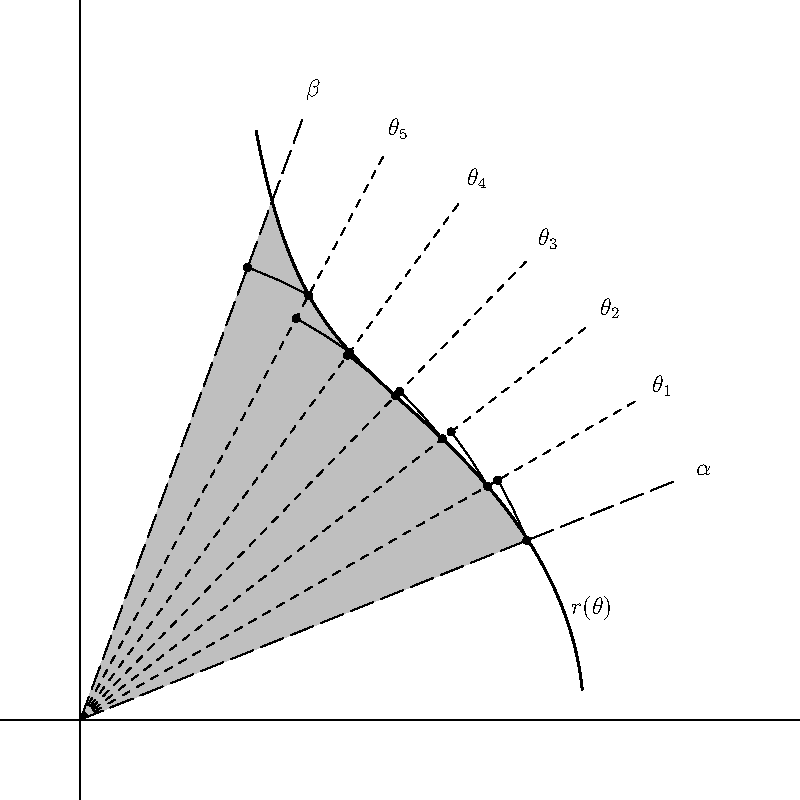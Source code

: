 
	size(400);
	import graph;
    
	//Polar Graph
   // draw(arc((0,0), r=0.5, angle1=0, angle2=90),gray);
  //  draw(arc((0,0), r=1, angle1=0, angle2=90),gray);
  //  draw(arc((0,0), r=1.5, angle1=0, angle2=90),gray);
  //  draw(arc((0,0), r=2, angle1=0, angle2=90),gray);
    
  //  draw((0,0)--(2.2*Cos(30),2.2*Sin(30)),grey);
	//draw((0,0)--(2.2*Cos(60),2.2*Sin(60)),grey);
	
	//Function
	real f(real x)
    {
    	return sqrt(-(x^2)/(x^(0.5))+x^(-4)+2-x^(-3.7));
    }
    path p=buildcycle((0,0)--(0.6,f(0.6)),graph(f,0.6,1.4),(0,0)--(1.4,f(1.4)));
    fill(p,mediumgray);
    
    draw(graph(f,0.55,1.57,n=500),linewidth(1pt));
    label("$r(\theta)$",(1.6,0.35));
    
    //Area
    draw((0,0)--(2*Cos(21.871),2*Sin(21.871)),longdashed);
    draw((0,0)--(2*Cos(69.7),2*Sin(69.7)),longdashed);
    
    draw((0,0)--(2*Cos(29.8425),2*Sin(29.8425)),dashed);
    draw((0,0)--(2*Cos(37.813),2*Sin(37.813)),dashed);
    draw((0,0)--(2*Cos(45.7855),2*Sin(45.7855)),dashed);
    draw((0,0)--(2*Cos(53.756),2*Sin(53.756)),dashed);
    draw((0,0)--(2*Cos(61.7285),2*Sin(61.7285)),dashed);
    
    draw(arc((0,0), r=1.5055, angle1=21.871, angle2=29.8425));
    draw(arc((0,0), r=1.4683, angle1=29.8425, angle2=37.813));
    draw(arc((0,0), r=1.4330, angle1=37.813, angle2=45.7855));
    draw(arc((0,0), r=1.4136, angle1=45.7855, angle2=53.756));
    draw(arc((0,0), r=1.4247, angle1=53.756, angle2=61.7285));
    draw(arc((0,0), r=1.5079, angle1=61.7285, angle2=69.7));
    
    dot((1.5055*Cos(21.871),1.5055*Sin(21.871)),linewidth(4pt));
    dot((1.5055*Cos(29.8425),1.5055*Sin(29.8425)),linewidth(4pt));
    dot((1.4683*Cos(29.8425),1.4683*Sin(29.8425)),linewidth(4pt));
    dot((1.4683*Cos(37.813),1.4683*Sin(37.813)),linewidth(4pt));
    dot((1.4330*Cos(37.813),1.4330*Sin(37.813)),linewidth(4pt));
    dot((1.4330*Cos(45.7855),1.4330*Sin(45.7855)),linewidth(4pt));
    dot((1.4136*Cos(45.7855),1.4136*Sin(45.7855)),linewidth(4pt));
    dot((1.4136*Cos(53.756),1.4136*Sin(53.756)),linewidth(4pt));
    dot((1.4247*Cos(53.756),1.4247*Sin(53.756)),linewidth(4pt));
    dot((1.4247*Cos(61.7285),1.4247*Sin(61.7285)),linewidth(4pt));
    dot((1.5079*Cos(61.7285),1.5079*Sin(61.7285)),linewidth(4pt));
    dot((1.5079*Cos(69.7),1.5079*Sin(69.7)),linewidth(4pt));

    
    label("$\alpha$",(2.1*Cos(21.871),2.1*Sin(21.871)));
    label("$\theta_1$",(2.1*Cos(29.8425),2.1*Sin(29.8425)));
    label("$\theta_2$",(2.1*Cos(37.813),2.1*Sin(37.813)));
    label("$\theta_3$",(2.1*Cos(45.7855),2.1*Sin(45.7855)));
    label("$\theta_4$",(2.1*Cos(53.756),2.1*Sin(53.756)));
    label("$\theta_5$",(2.1*Cos(61.7285),2.1*Sin(61.7285)));
    label("$\beta$",(2.1*Cos(69.7),2.1*Sin(69.7)));
	

	//Axis    
    xlimits(-0.25, 2.25);
	ylimits(-0.25, 2.25);
	xaxis( -0.25, 2.25, above=true);
	yaxis( -0.25, 2.25, above=true);

    


    
